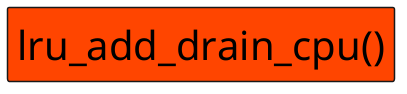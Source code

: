 @startuml

skinparam ComponentStyle rectangle
hide stereotype
scale 1/1

skinparam Component {
    FontSize 40
    FontColor black
    BorderThickness 1.5
    BackgroundColor transparent
}

' components:
component "lru_add_drain_cpu()" as c0 #OrangeRed
' layout:

@enduml
